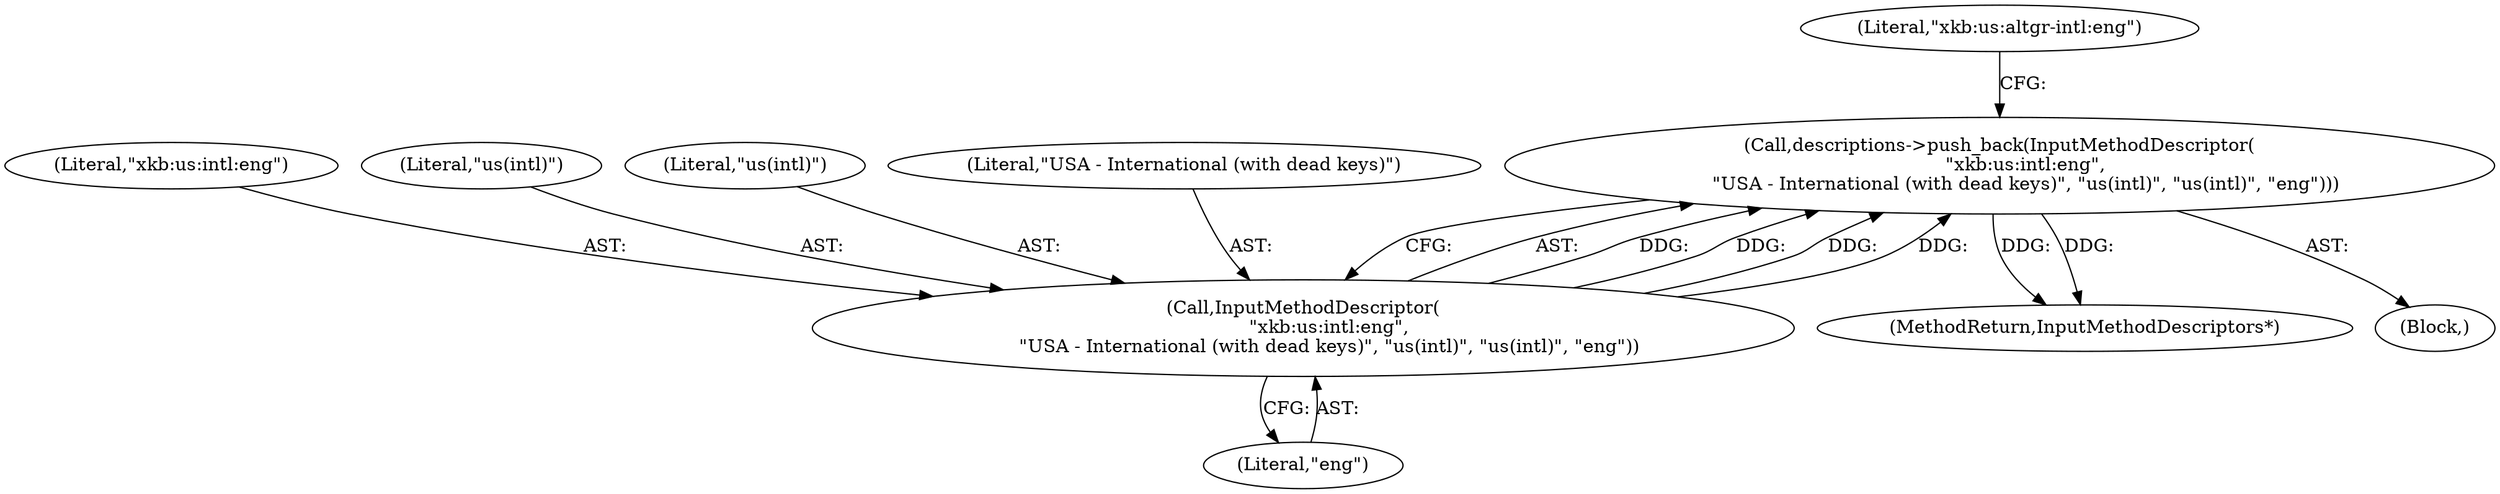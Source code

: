 digraph "1_Chrome_dc7b094a338c6c521f918f478e993f0f74bbea0d_12@del" {
"1000292" [label="(Call,descriptions->push_back(InputMethodDescriptor(\n         \"xkb:us:intl:eng\",\n         \"USA - International (with dead keys)\", \"us(intl)\", \"us(intl)\", \"eng\")))"];
"1000293" [label="(Call,InputMethodDescriptor(\n         \"xkb:us:intl:eng\",\n         \"USA - International (with dead keys)\", \"us(intl)\", \"us(intl)\", \"eng\"))"];
"1000293" [label="(Call,InputMethodDescriptor(\n         \"xkb:us:intl:eng\",\n         \"USA - International (with dead keys)\", \"us(intl)\", \"us(intl)\", \"eng\"))"];
"1000298" [label="(Literal,\"eng\")"];
"1000581" [label="(MethodReturn,InputMethodDescriptors*)"];
"1000292" [label="(Call,descriptions->push_back(InputMethodDescriptor(\n         \"xkb:us:intl:eng\",\n         \"USA - International (with dead keys)\", \"us(intl)\", \"us(intl)\", \"eng\")))"];
"1000294" [label="(Literal,\"xkb:us:intl:eng\")"];
"1000296" [label="(Literal,\"us(intl)\")"];
"1000297" [label="(Literal,\"us(intl)\")"];
"1000295" [label="(Literal,\"USA - International (with dead keys)\")"];
"1000301" [label="(Literal,\"xkb:us:altgr-intl:eng\")"];
"1000101" [label="(Block,)"];
"1000292" -> "1000101"  [label="AST: "];
"1000292" -> "1000293"  [label="CFG: "];
"1000293" -> "1000292"  [label="AST: "];
"1000301" -> "1000292"  [label="CFG: "];
"1000292" -> "1000581"  [label="DDG: "];
"1000292" -> "1000581"  [label="DDG: "];
"1000293" -> "1000292"  [label="DDG: "];
"1000293" -> "1000292"  [label="DDG: "];
"1000293" -> "1000292"  [label="DDG: "];
"1000293" -> "1000292"  [label="DDG: "];
"1000293" -> "1000298"  [label="CFG: "];
"1000294" -> "1000293"  [label="AST: "];
"1000295" -> "1000293"  [label="AST: "];
"1000296" -> "1000293"  [label="AST: "];
"1000297" -> "1000293"  [label="AST: "];
"1000298" -> "1000293"  [label="AST: "];
}
